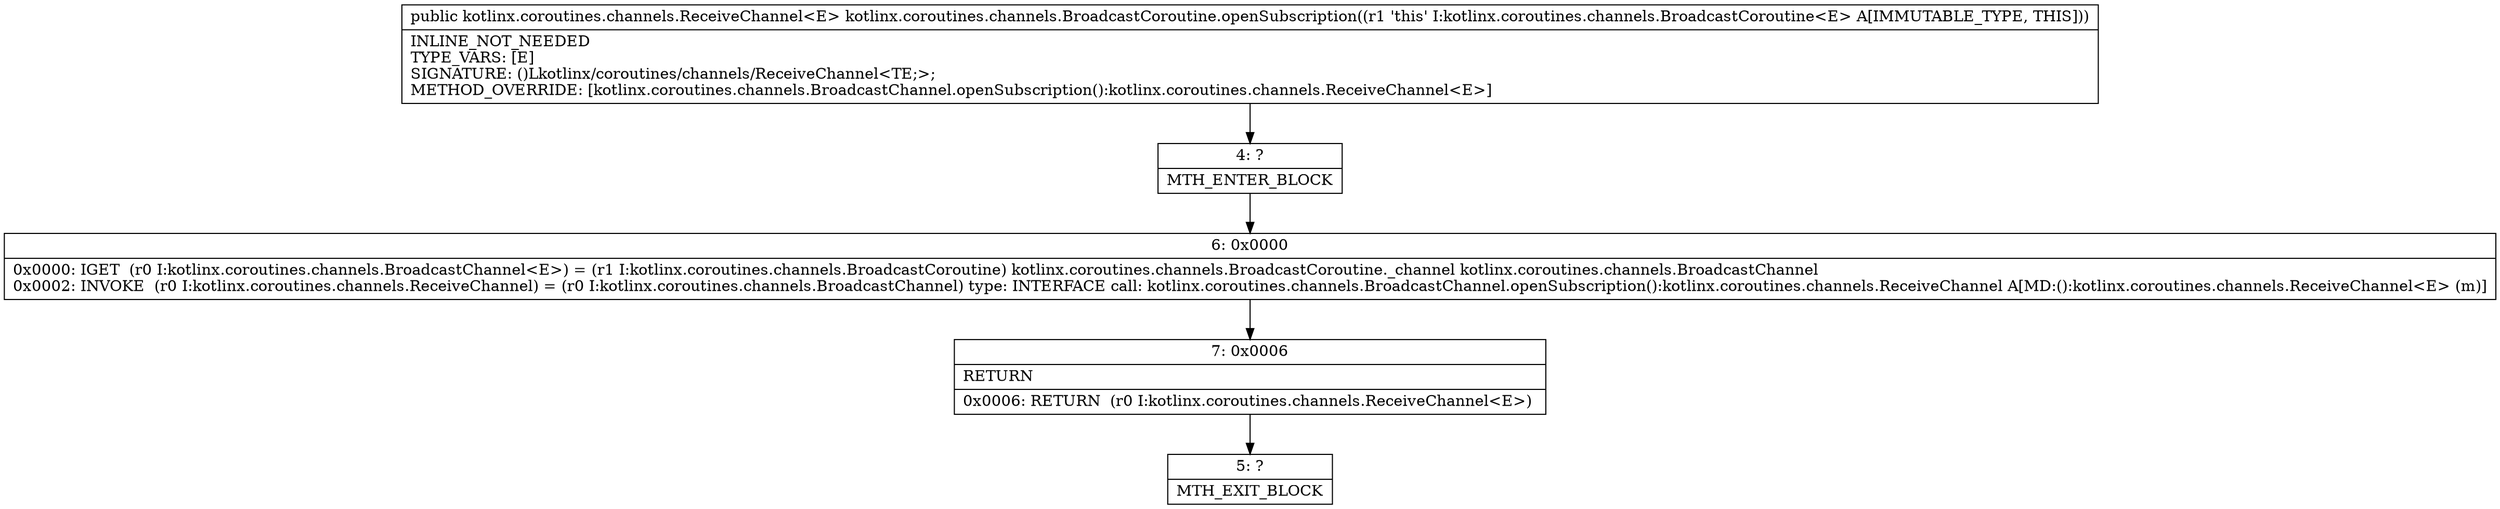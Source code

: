 digraph "CFG forkotlinx.coroutines.channels.BroadcastCoroutine.openSubscription()Lkotlinx\/coroutines\/channels\/ReceiveChannel;" {
Node_4 [shape=record,label="{4\:\ ?|MTH_ENTER_BLOCK\l}"];
Node_6 [shape=record,label="{6\:\ 0x0000|0x0000: IGET  (r0 I:kotlinx.coroutines.channels.BroadcastChannel\<E\>) = (r1 I:kotlinx.coroutines.channels.BroadcastCoroutine) kotlinx.coroutines.channels.BroadcastCoroutine._channel kotlinx.coroutines.channels.BroadcastChannel \l0x0002: INVOKE  (r0 I:kotlinx.coroutines.channels.ReceiveChannel) = (r0 I:kotlinx.coroutines.channels.BroadcastChannel) type: INTERFACE call: kotlinx.coroutines.channels.BroadcastChannel.openSubscription():kotlinx.coroutines.channels.ReceiveChannel A[MD:():kotlinx.coroutines.channels.ReceiveChannel\<E\> (m)]\l}"];
Node_7 [shape=record,label="{7\:\ 0x0006|RETURN\l|0x0006: RETURN  (r0 I:kotlinx.coroutines.channels.ReceiveChannel\<E\>) \l}"];
Node_5 [shape=record,label="{5\:\ ?|MTH_EXIT_BLOCK\l}"];
MethodNode[shape=record,label="{public kotlinx.coroutines.channels.ReceiveChannel\<E\> kotlinx.coroutines.channels.BroadcastCoroutine.openSubscription((r1 'this' I:kotlinx.coroutines.channels.BroadcastCoroutine\<E\> A[IMMUTABLE_TYPE, THIS]))  | INLINE_NOT_NEEDED\lTYPE_VARS: [E]\lSIGNATURE: ()Lkotlinx\/coroutines\/channels\/ReceiveChannel\<TE;\>;\lMETHOD_OVERRIDE: [kotlinx.coroutines.channels.BroadcastChannel.openSubscription():kotlinx.coroutines.channels.ReceiveChannel\<E\>]\l}"];
MethodNode -> Node_4;Node_4 -> Node_6;
Node_6 -> Node_7;
Node_7 -> Node_5;
}

